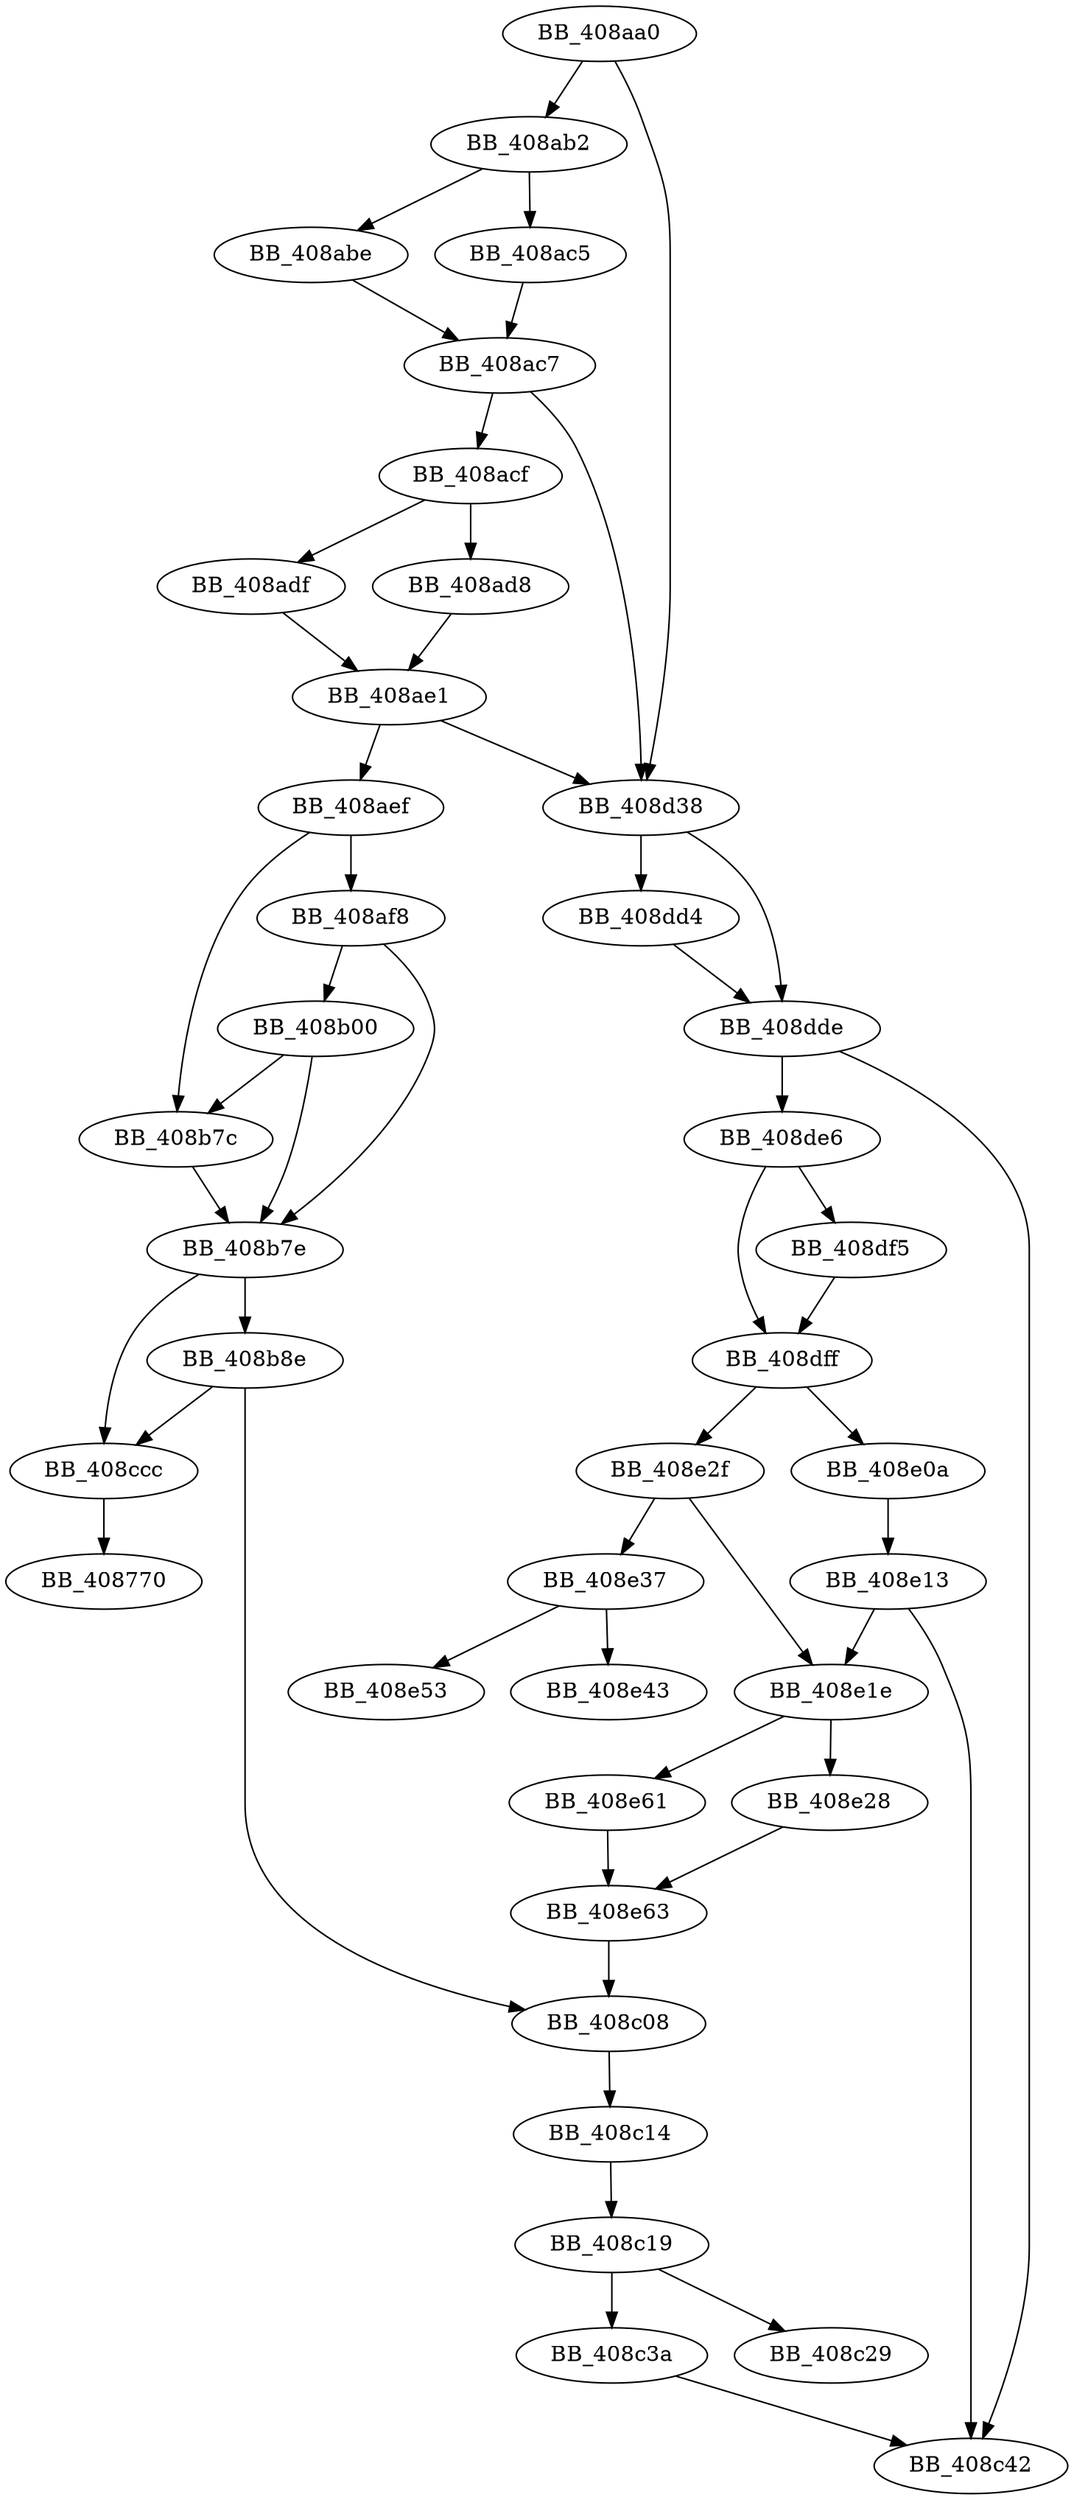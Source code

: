 DiGraph sub_408AA0{
BB_408aa0->BB_408ab2
BB_408aa0->BB_408d38
BB_408ab2->BB_408abe
BB_408ab2->BB_408ac5
BB_408abe->BB_408ac7
BB_408ac5->BB_408ac7
BB_408ac7->BB_408acf
BB_408ac7->BB_408d38
BB_408acf->BB_408ad8
BB_408acf->BB_408adf
BB_408ad8->BB_408ae1
BB_408adf->BB_408ae1
BB_408ae1->BB_408aef
BB_408ae1->BB_408d38
BB_408aef->BB_408af8
BB_408aef->BB_408b7c
BB_408af8->BB_408b00
BB_408af8->BB_408b7e
BB_408b00->BB_408b7c
BB_408b00->BB_408b7e
BB_408b7c->BB_408b7e
BB_408b7e->BB_408b8e
BB_408b7e->BB_408ccc
BB_408b8e->BB_408c08
BB_408b8e->BB_408ccc
BB_408c08->BB_408c14
BB_408c14->BB_408c19
BB_408c19->BB_408c29
BB_408c19->BB_408c3a
BB_408c3a->BB_408c42
BB_408ccc->BB_408770
BB_408d38->BB_408dd4
BB_408d38->BB_408dde
BB_408dd4->BB_408dde
BB_408dde->BB_408c42
BB_408dde->BB_408de6
BB_408de6->BB_408df5
BB_408de6->BB_408dff
BB_408df5->BB_408dff
BB_408dff->BB_408e0a
BB_408dff->BB_408e2f
BB_408e0a->BB_408e13
BB_408e13->BB_408c42
BB_408e13->BB_408e1e
BB_408e1e->BB_408e28
BB_408e1e->BB_408e61
BB_408e28->BB_408e63
BB_408e2f->BB_408e1e
BB_408e2f->BB_408e37
BB_408e37->BB_408e43
BB_408e37->BB_408e53
BB_408e61->BB_408e63
BB_408e63->BB_408c08
}
